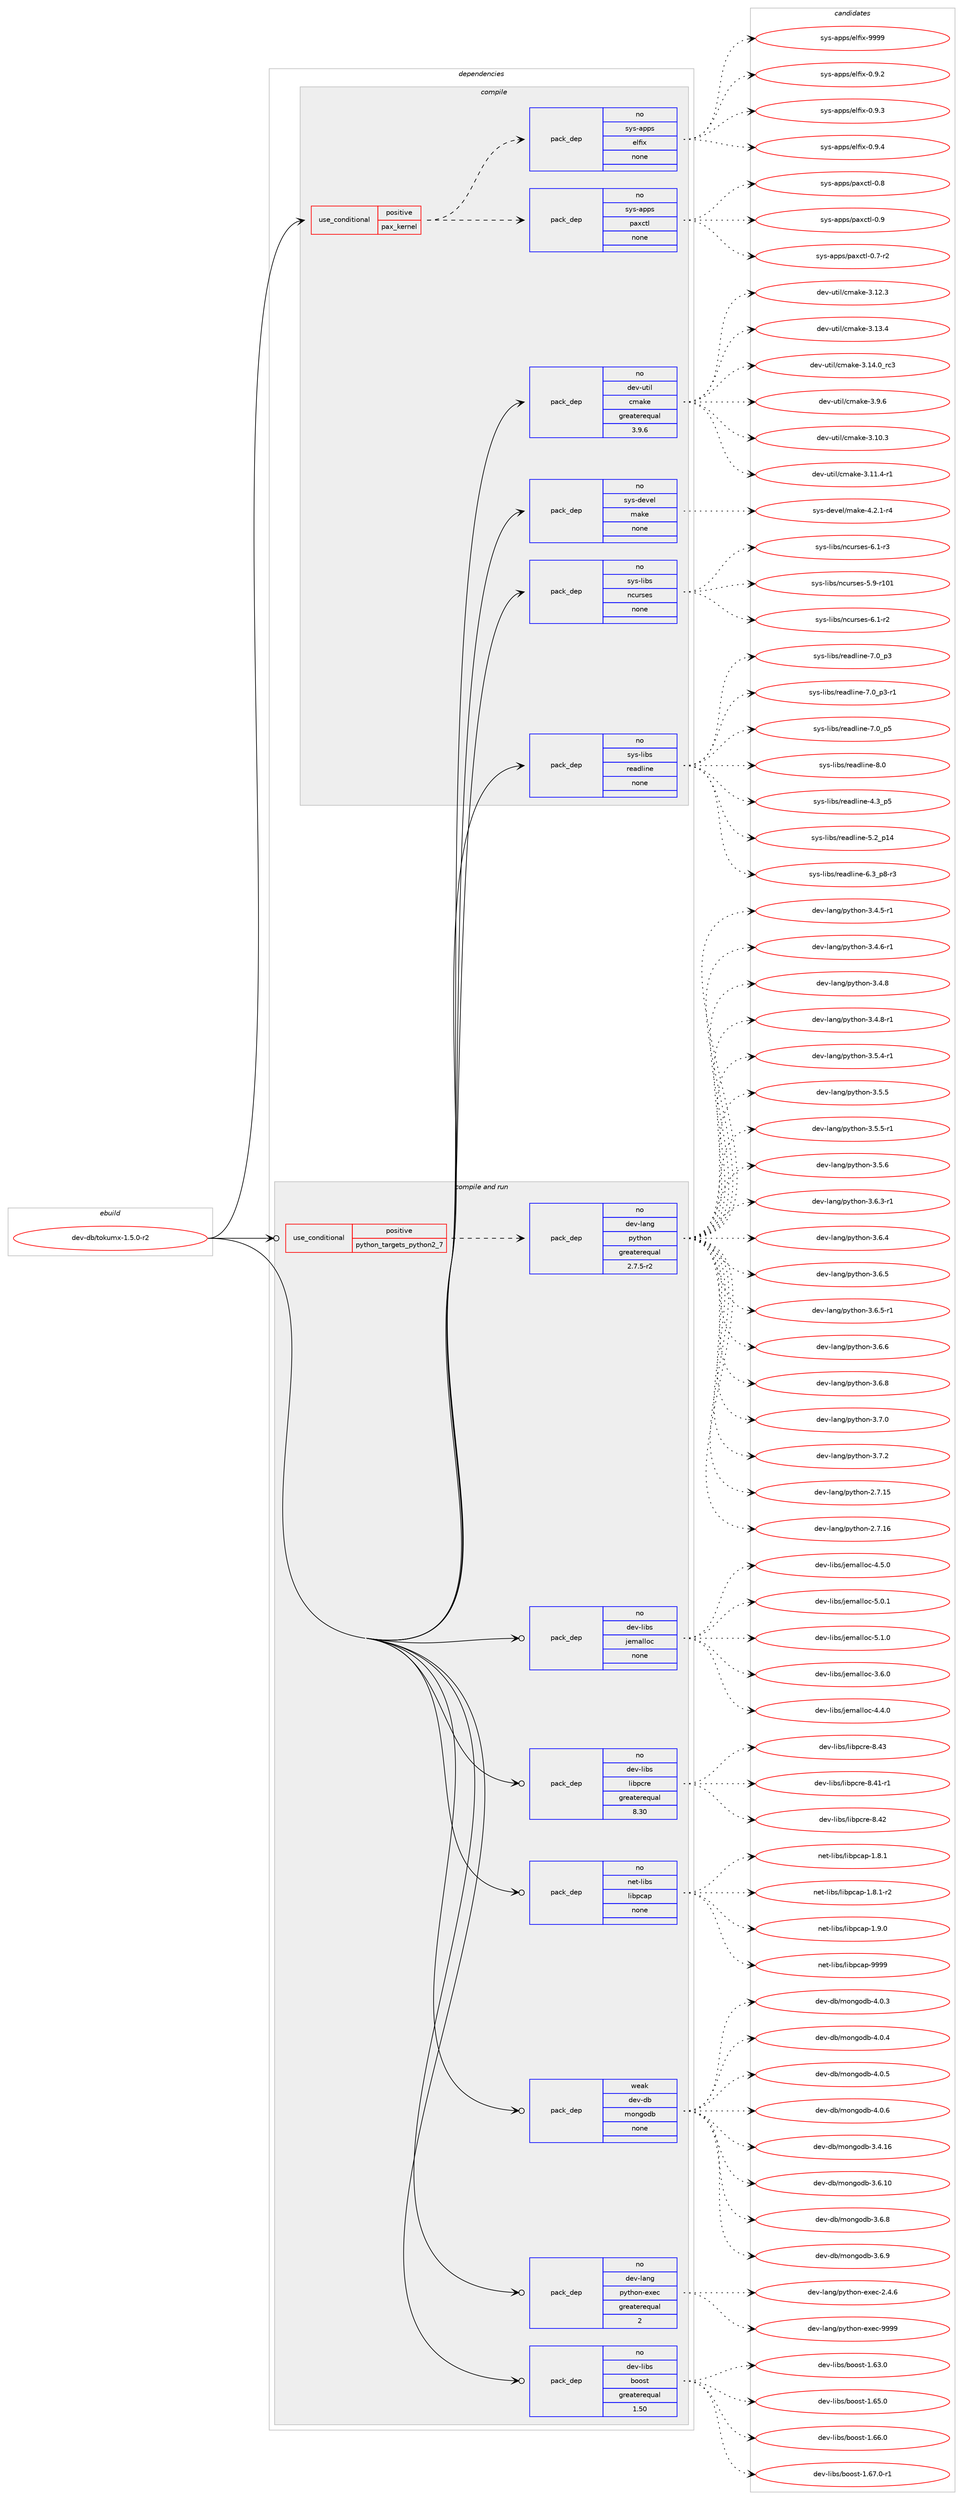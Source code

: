 digraph prolog {

# *************
# Graph options
# *************

newrank=true;
concentrate=true;
compound=true;
graph [rankdir=LR,fontname=Helvetica,fontsize=10,ranksep=1.5];#, ranksep=2.5, nodesep=0.2];
edge  [arrowhead=vee];
node  [fontname=Helvetica,fontsize=10];

# **********
# The ebuild
# **********

subgraph cluster_leftcol {
color=gray;
rank=same;
label=<<i>ebuild</i>>;
id [label="dev-db/tokumx-1.5.0-r2", color=red, width=4, href="../dev-db/tokumx-1.5.0-r2.svg"];
}

# ****************
# The dependencies
# ****************

subgraph cluster_midcol {
color=gray;
label=<<i>dependencies</i>>;
subgraph cluster_compile {
fillcolor="#eeeeee";
style=filled;
label=<<i>compile</i>>;
subgraph cond358114 {
dependency1322995 [label=<<TABLE BORDER="0" CELLBORDER="1" CELLSPACING="0" CELLPADDING="4"><TR><TD ROWSPAN="3" CELLPADDING="10">use_conditional</TD></TR><TR><TD>positive</TD></TR><TR><TD>pax_kernel</TD></TR></TABLE>>, shape=none, color=red];
subgraph pack943897 {
dependency1322996 [label=<<TABLE BORDER="0" CELLBORDER="1" CELLSPACING="0" CELLPADDING="4" WIDTH="220"><TR><TD ROWSPAN="6" CELLPADDING="30">pack_dep</TD></TR><TR><TD WIDTH="110">no</TD></TR><TR><TD>sys-apps</TD></TR><TR><TD>paxctl</TD></TR><TR><TD>none</TD></TR><TR><TD></TD></TR></TABLE>>, shape=none, color=blue];
}
dependency1322995:e -> dependency1322996:w [weight=20,style="dashed",arrowhead="vee"];
subgraph pack943898 {
dependency1322997 [label=<<TABLE BORDER="0" CELLBORDER="1" CELLSPACING="0" CELLPADDING="4" WIDTH="220"><TR><TD ROWSPAN="6" CELLPADDING="30">pack_dep</TD></TR><TR><TD WIDTH="110">no</TD></TR><TR><TD>sys-apps</TD></TR><TR><TD>elfix</TD></TR><TR><TD>none</TD></TR><TR><TD></TD></TR></TABLE>>, shape=none, color=blue];
}
dependency1322995:e -> dependency1322997:w [weight=20,style="dashed",arrowhead="vee"];
}
id:e -> dependency1322995:w [weight=20,style="solid",arrowhead="vee"];
subgraph pack943899 {
dependency1322998 [label=<<TABLE BORDER="0" CELLBORDER="1" CELLSPACING="0" CELLPADDING="4" WIDTH="220"><TR><TD ROWSPAN="6" CELLPADDING="30">pack_dep</TD></TR><TR><TD WIDTH="110">no</TD></TR><TR><TD>dev-util</TD></TR><TR><TD>cmake</TD></TR><TR><TD>greaterequal</TD></TR><TR><TD>3.9.6</TD></TR></TABLE>>, shape=none, color=blue];
}
id:e -> dependency1322998:w [weight=20,style="solid",arrowhead="vee"];
subgraph pack943900 {
dependency1322999 [label=<<TABLE BORDER="0" CELLBORDER="1" CELLSPACING="0" CELLPADDING="4" WIDTH="220"><TR><TD ROWSPAN="6" CELLPADDING="30">pack_dep</TD></TR><TR><TD WIDTH="110">no</TD></TR><TR><TD>sys-devel</TD></TR><TR><TD>make</TD></TR><TR><TD>none</TD></TR><TR><TD></TD></TR></TABLE>>, shape=none, color=blue];
}
id:e -> dependency1322999:w [weight=20,style="solid",arrowhead="vee"];
subgraph pack943901 {
dependency1323000 [label=<<TABLE BORDER="0" CELLBORDER="1" CELLSPACING="0" CELLPADDING="4" WIDTH="220"><TR><TD ROWSPAN="6" CELLPADDING="30">pack_dep</TD></TR><TR><TD WIDTH="110">no</TD></TR><TR><TD>sys-libs</TD></TR><TR><TD>ncurses</TD></TR><TR><TD>none</TD></TR><TR><TD></TD></TR></TABLE>>, shape=none, color=blue];
}
id:e -> dependency1323000:w [weight=20,style="solid",arrowhead="vee"];
subgraph pack943902 {
dependency1323001 [label=<<TABLE BORDER="0" CELLBORDER="1" CELLSPACING="0" CELLPADDING="4" WIDTH="220"><TR><TD ROWSPAN="6" CELLPADDING="30">pack_dep</TD></TR><TR><TD WIDTH="110">no</TD></TR><TR><TD>sys-libs</TD></TR><TR><TD>readline</TD></TR><TR><TD>none</TD></TR><TR><TD></TD></TR></TABLE>>, shape=none, color=blue];
}
id:e -> dependency1323001:w [weight=20,style="solid",arrowhead="vee"];
}
subgraph cluster_compileandrun {
fillcolor="#eeeeee";
style=filled;
label=<<i>compile and run</i>>;
subgraph cond358115 {
dependency1323002 [label=<<TABLE BORDER="0" CELLBORDER="1" CELLSPACING="0" CELLPADDING="4"><TR><TD ROWSPAN="3" CELLPADDING="10">use_conditional</TD></TR><TR><TD>positive</TD></TR><TR><TD>python_targets_python2_7</TD></TR></TABLE>>, shape=none, color=red];
subgraph pack943903 {
dependency1323003 [label=<<TABLE BORDER="0" CELLBORDER="1" CELLSPACING="0" CELLPADDING="4" WIDTH="220"><TR><TD ROWSPAN="6" CELLPADDING="30">pack_dep</TD></TR><TR><TD WIDTH="110">no</TD></TR><TR><TD>dev-lang</TD></TR><TR><TD>python</TD></TR><TR><TD>greaterequal</TD></TR><TR><TD>2.7.5-r2</TD></TR></TABLE>>, shape=none, color=blue];
}
dependency1323002:e -> dependency1323003:w [weight=20,style="dashed",arrowhead="vee"];
}
id:e -> dependency1323002:w [weight=20,style="solid",arrowhead="odotvee"];
subgraph pack943904 {
dependency1323004 [label=<<TABLE BORDER="0" CELLBORDER="1" CELLSPACING="0" CELLPADDING="4" WIDTH="220"><TR><TD ROWSPAN="6" CELLPADDING="30">pack_dep</TD></TR><TR><TD WIDTH="110">no</TD></TR><TR><TD>dev-lang</TD></TR><TR><TD>python-exec</TD></TR><TR><TD>greaterequal</TD></TR><TR><TD>2</TD></TR></TABLE>>, shape=none, color=blue];
}
id:e -> dependency1323004:w [weight=20,style="solid",arrowhead="odotvee"];
subgraph pack943905 {
dependency1323005 [label=<<TABLE BORDER="0" CELLBORDER="1" CELLSPACING="0" CELLPADDING="4" WIDTH="220"><TR><TD ROWSPAN="6" CELLPADDING="30">pack_dep</TD></TR><TR><TD WIDTH="110">no</TD></TR><TR><TD>dev-libs</TD></TR><TR><TD>boost</TD></TR><TR><TD>greaterequal</TD></TR><TR><TD>1.50</TD></TR></TABLE>>, shape=none, color=blue];
}
id:e -> dependency1323005:w [weight=20,style="solid",arrowhead="odotvee"];
subgraph pack943906 {
dependency1323006 [label=<<TABLE BORDER="0" CELLBORDER="1" CELLSPACING="0" CELLPADDING="4" WIDTH="220"><TR><TD ROWSPAN="6" CELLPADDING="30">pack_dep</TD></TR><TR><TD WIDTH="110">no</TD></TR><TR><TD>dev-libs</TD></TR><TR><TD>jemalloc</TD></TR><TR><TD>none</TD></TR><TR><TD></TD></TR></TABLE>>, shape=none, color=blue];
}
id:e -> dependency1323006:w [weight=20,style="solid",arrowhead="odotvee"];
subgraph pack943907 {
dependency1323007 [label=<<TABLE BORDER="0" CELLBORDER="1" CELLSPACING="0" CELLPADDING="4" WIDTH="220"><TR><TD ROWSPAN="6" CELLPADDING="30">pack_dep</TD></TR><TR><TD WIDTH="110">no</TD></TR><TR><TD>dev-libs</TD></TR><TR><TD>libpcre</TD></TR><TR><TD>greaterequal</TD></TR><TR><TD>8.30</TD></TR></TABLE>>, shape=none, color=blue];
}
id:e -> dependency1323007:w [weight=20,style="solid",arrowhead="odotvee"];
subgraph pack943908 {
dependency1323008 [label=<<TABLE BORDER="0" CELLBORDER="1" CELLSPACING="0" CELLPADDING="4" WIDTH="220"><TR><TD ROWSPAN="6" CELLPADDING="30">pack_dep</TD></TR><TR><TD WIDTH="110">no</TD></TR><TR><TD>net-libs</TD></TR><TR><TD>libpcap</TD></TR><TR><TD>none</TD></TR><TR><TD></TD></TR></TABLE>>, shape=none, color=blue];
}
id:e -> dependency1323008:w [weight=20,style="solid",arrowhead="odotvee"];
subgraph pack943909 {
dependency1323009 [label=<<TABLE BORDER="0" CELLBORDER="1" CELLSPACING="0" CELLPADDING="4" WIDTH="220"><TR><TD ROWSPAN="6" CELLPADDING="30">pack_dep</TD></TR><TR><TD WIDTH="110">weak</TD></TR><TR><TD>dev-db</TD></TR><TR><TD>mongodb</TD></TR><TR><TD>none</TD></TR><TR><TD></TD></TR></TABLE>>, shape=none, color=blue];
}
id:e -> dependency1323009:w [weight=20,style="solid",arrowhead="odotvee"];
}
subgraph cluster_run {
fillcolor="#eeeeee";
style=filled;
label=<<i>run</i>>;
}
}

# **************
# The candidates
# **************

subgraph cluster_choices {
rank=same;
color=gray;
label=<<i>candidates</i>>;

subgraph choice943897 {
color=black;
nodesep=1;
choice1151211154597112112115471129712099116108454846554511450 [label="sys-apps/paxctl-0.7-r2", color=red, width=4,href="../sys-apps/paxctl-0.7-r2.svg"];
choice115121115459711211211547112971209911610845484656 [label="sys-apps/paxctl-0.8", color=red, width=4,href="../sys-apps/paxctl-0.8.svg"];
choice115121115459711211211547112971209911610845484657 [label="sys-apps/paxctl-0.9", color=red, width=4,href="../sys-apps/paxctl-0.9.svg"];
dependency1322996:e -> choice1151211154597112112115471129712099116108454846554511450:w [style=dotted,weight="100"];
dependency1322996:e -> choice115121115459711211211547112971209911610845484656:w [style=dotted,weight="100"];
dependency1322996:e -> choice115121115459711211211547112971209911610845484657:w [style=dotted,weight="100"];
}
subgraph choice943898 {
color=black;
nodesep=1;
choice115121115459711211211547101108102105120454846574650 [label="sys-apps/elfix-0.9.2", color=red, width=4,href="../sys-apps/elfix-0.9.2.svg"];
choice115121115459711211211547101108102105120454846574651 [label="sys-apps/elfix-0.9.3", color=red, width=4,href="../sys-apps/elfix-0.9.3.svg"];
choice115121115459711211211547101108102105120454846574652 [label="sys-apps/elfix-0.9.4", color=red, width=4,href="../sys-apps/elfix-0.9.4.svg"];
choice1151211154597112112115471011081021051204557575757 [label="sys-apps/elfix-9999", color=red, width=4,href="../sys-apps/elfix-9999.svg"];
dependency1322997:e -> choice115121115459711211211547101108102105120454846574650:w [style=dotted,weight="100"];
dependency1322997:e -> choice115121115459711211211547101108102105120454846574651:w [style=dotted,weight="100"];
dependency1322997:e -> choice115121115459711211211547101108102105120454846574652:w [style=dotted,weight="100"];
dependency1322997:e -> choice1151211154597112112115471011081021051204557575757:w [style=dotted,weight="100"];
}
subgraph choice943899 {
color=black;
nodesep=1;
choice1001011184511711610510847991099710710145514649484651 [label="dev-util/cmake-3.10.3", color=red, width=4,href="../dev-util/cmake-3.10.3.svg"];
choice10010111845117116105108479910997107101455146494946524511449 [label="dev-util/cmake-3.11.4-r1", color=red, width=4,href="../dev-util/cmake-3.11.4-r1.svg"];
choice1001011184511711610510847991099710710145514649504651 [label="dev-util/cmake-3.12.3", color=red, width=4,href="../dev-util/cmake-3.12.3.svg"];
choice1001011184511711610510847991099710710145514649514652 [label="dev-util/cmake-3.13.4", color=red, width=4,href="../dev-util/cmake-3.13.4.svg"];
choice1001011184511711610510847991099710710145514649524648951149951 [label="dev-util/cmake-3.14.0_rc3", color=red, width=4,href="../dev-util/cmake-3.14.0_rc3.svg"];
choice10010111845117116105108479910997107101455146574654 [label="dev-util/cmake-3.9.6", color=red, width=4,href="../dev-util/cmake-3.9.6.svg"];
dependency1322998:e -> choice1001011184511711610510847991099710710145514649484651:w [style=dotted,weight="100"];
dependency1322998:e -> choice10010111845117116105108479910997107101455146494946524511449:w [style=dotted,weight="100"];
dependency1322998:e -> choice1001011184511711610510847991099710710145514649504651:w [style=dotted,weight="100"];
dependency1322998:e -> choice1001011184511711610510847991099710710145514649514652:w [style=dotted,weight="100"];
dependency1322998:e -> choice1001011184511711610510847991099710710145514649524648951149951:w [style=dotted,weight="100"];
dependency1322998:e -> choice10010111845117116105108479910997107101455146574654:w [style=dotted,weight="100"];
}
subgraph choice943900 {
color=black;
nodesep=1;
choice1151211154510010111810110847109971071014552465046494511452 [label="sys-devel/make-4.2.1-r4", color=red, width=4,href="../sys-devel/make-4.2.1-r4.svg"];
dependency1322999:e -> choice1151211154510010111810110847109971071014552465046494511452:w [style=dotted,weight="100"];
}
subgraph choice943901 {
color=black;
nodesep=1;
choice115121115451081059811547110991171141151011154553465745114494849 [label="sys-libs/ncurses-5.9-r101", color=red, width=4,href="../sys-libs/ncurses-5.9-r101.svg"];
choice11512111545108105981154711099117114115101115455446494511450 [label="sys-libs/ncurses-6.1-r2", color=red, width=4,href="../sys-libs/ncurses-6.1-r2.svg"];
choice11512111545108105981154711099117114115101115455446494511451 [label="sys-libs/ncurses-6.1-r3", color=red, width=4,href="../sys-libs/ncurses-6.1-r3.svg"];
dependency1323000:e -> choice115121115451081059811547110991171141151011154553465745114494849:w [style=dotted,weight="100"];
dependency1323000:e -> choice11512111545108105981154711099117114115101115455446494511450:w [style=dotted,weight="100"];
dependency1323000:e -> choice11512111545108105981154711099117114115101115455446494511451:w [style=dotted,weight="100"];
}
subgraph choice943902 {
color=black;
nodesep=1;
choice11512111545108105981154711410197100108105110101455246519511253 [label="sys-libs/readline-4.3_p5", color=red, width=4,href="../sys-libs/readline-4.3_p5.svg"];
choice1151211154510810598115471141019710010810511010145534650951124952 [label="sys-libs/readline-5.2_p14", color=red, width=4,href="../sys-libs/readline-5.2_p14.svg"];
choice115121115451081059811547114101971001081051101014554465195112564511451 [label="sys-libs/readline-6.3_p8-r3", color=red, width=4,href="../sys-libs/readline-6.3_p8-r3.svg"];
choice11512111545108105981154711410197100108105110101455546489511251 [label="sys-libs/readline-7.0_p3", color=red, width=4,href="../sys-libs/readline-7.0_p3.svg"];
choice115121115451081059811547114101971001081051101014555464895112514511449 [label="sys-libs/readline-7.0_p3-r1", color=red, width=4,href="../sys-libs/readline-7.0_p3-r1.svg"];
choice11512111545108105981154711410197100108105110101455546489511253 [label="sys-libs/readline-7.0_p5", color=red, width=4,href="../sys-libs/readline-7.0_p5.svg"];
choice1151211154510810598115471141019710010810511010145564648 [label="sys-libs/readline-8.0", color=red, width=4,href="../sys-libs/readline-8.0.svg"];
dependency1323001:e -> choice11512111545108105981154711410197100108105110101455246519511253:w [style=dotted,weight="100"];
dependency1323001:e -> choice1151211154510810598115471141019710010810511010145534650951124952:w [style=dotted,weight="100"];
dependency1323001:e -> choice115121115451081059811547114101971001081051101014554465195112564511451:w [style=dotted,weight="100"];
dependency1323001:e -> choice11512111545108105981154711410197100108105110101455546489511251:w [style=dotted,weight="100"];
dependency1323001:e -> choice115121115451081059811547114101971001081051101014555464895112514511449:w [style=dotted,weight="100"];
dependency1323001:e -> choice11512111545108105981154711410197100108105110101455546489511253:w [style=dotted,weight="100"];
dependency1323001:e -> choice1151211154510810598115471141019710010810511010145564648:w [style=dotted,weight="100"];
}
subgraph choice943903 {
color=black;
nodesep=1;
choice10010111845108971101034711212111610411111045504655464953 [label="dev-lang/python-2.7.15", color=red, width=4,href="../dev-lang/python-2.7.15.svg"];
choice10010111845108971101034711212111610411111045504655464954 [label="dev-lang/python-2.7.16", color=red, width=4,href="../dev-lang/python-2.7.16.svg"];
choice1001011184510897110103471121211161041111104551465246534511449 [label="dev-lang/python-3.4.5-r1", color=red, width=4,href="../dev-lang/python-3.4.5-r1.svg"];
choice1001011184510897110103471121211161041111104551465246544511449 [label="dev-lang/python-3.4.6-r1", color=red, width=4,href="../dev-lang/python-3.4.6-r1.svg"];
choice100101118451089711010347112121116104111110455146524656 [label="dev-lang/python-3.4.8", color=red, width=4,href="../dev-lang/python-3.4.8.svg"];
choice1001011184510897110103471121211161041111104551465246564511449 [label="dev-lang/python-3.4.8-r1", color=red, width=4,href="../dev-lang/python-3.4.8-r1.svg"];
choice1001011184510897110103471121211161041111104551465346524511449 [label="dev-lang/python-3.5.4-r1", color=red, width=4,href="../dev-lang/python-3.5.4-r1.svg"];
choice100101118451089711010347112121116104111110455146534653 [label="dev-lang/python-3.5.5", color=red, width=4,href="../dev-lang/python-3.5.5.svg"];
choice1001011184510897110103471121211161041111104551465346534511449 [label="dev-lang/python-3.5.5-r1", color=red, width=4,href="../dev-lang/python-3.5.5-r1.svg"];
choice100101118451089711010347112121116104111110455146534654 [label="dev-lang/python-3.5.6", color=red, width=4,href="../dev-lang/python-3.5.6.svg"];
choice1001011184510897110103471121211161041111104551465446514511449 [label="dev-lang/python-3.6.3-r1", color=red, width=4,href="../dev-lang/python-3.6.3-r1.svg"];
choice100101118451089711010347112121116104111110455146544652 [label="dev-lang/python-3.6.4", color=red, width=4,href="../dev-lang/python-3.6.4.svg"];
choice100101118451089711010347112121116104111110455146544653 [label="dev-lang/python-3.6.5", color=red, width=4,href="../dev-lang/python-3.6.5.svg"];
choice1001011184510897110103471121211161041111104551465446534511449 [label="dev-lang/python-3.6.5-r1", color=red, width=4,href="../dev-lang/python-3.6.5-r1.svg"];
choice100101118451089711010347112121116104111110455146544654 [label="dev-lang/python-3.6.6", color=red, width=4,href="../dev-lang/python-3.6.6.svg"];
choice100101118451089711010347112121116104111110455146544656 [label="dev-lang/python-3.6.8", color=red, width=4,href="../dev-lang/python-3.6.8.svg"];
choice100101118451089711010347112121116104111110455146554648 [label="dev-lang/python-3.7.0", color=red, width=4,href="../dev-lang/python-3.7.0.svg"];
choice100101118451089711010347112121116104111110455146554650 [label="dev-lang/python-3.7.2", color=red, width=4,href="../dev-lang/python-3.7.2.svg"];
dependency1323003:e -> choice10010111845108971101034711212111610411111045504655464953:w [style=dotted,weight="100"];
dependency1323003:e -> choice10010111845108971101034711212111610411111045504655464954:w [style=dotted,weight="100"];
dependency1323003:e -> choice1001011184510897110103471121211161041111104551465246534511449:w [style=dotted,weight="100"];
dependency1323003:e -> choice1001011184510897110103471121211161041111104551465246544511449:w [style=dotted,weight="100"];
dependency1323003:e -> choice100101118451089711010347112121116104111110455146524656:w [style=dotted,weight="100"];
dependency1323003:e -> choice1001011184510897110103471121211161041111104551465246564511449:w [style=dotted,weight="100"];
dependency1323003:e -> choice1001011184510897110103471121211161041111104551465346524511449:w [style=dotted,weight="100"];
dependency1323003:e -> choice100101118451089711010347112121116104111110455146534653:w [style=dotted,weight="100"];
dependency1323003:e -> choice1001011184510897110103471121211161041111104551465346534511449:w [style=dotted,weight="100"];
dependency1323003:e -> choice100101118451089711010347112121116104111110455146534654:w [style=dotted,weight="100"];
dependency1323003:e -> choice1001011184510897110103471121211161041111104551465446514511449:w [style=dotted,weight="100"];
dependency1323003:e -> choice100101118451089711010347112121116104111110455146544652:w [style=dotted,weight="100"];
dependency1323003:e -> choice100101118451089711010347112121116104111110455146544653:w [style=dotted,weight="100"];
dependency1323003:e -> choice1001011184510897110103471121211161041111104551465446534511449:w [style=dotted,weight="100"];
dependency1323003:e -> choice100101118451089711010347112121116104111110455146544654:w [style=dotted,weight="100"];
dependency1323003:e -> choice100101118451089711010347112121116104111110455146544656:w [style=dotted,weight="100"];
dependency1323003:e -> choice100101118451089711010347112121116104111110455146554648:w [style=dotted,weight="100"];
dependency1323003:e -> choice100101118451089711010347112121116104111110455146554650:w [style=dotted,weight="100"];
}
subgraph choice943904 {
color=black;
nodesep=1;
choice1001011184510897110103471121211161041111104510112010199455046524654 [label="dev-lang/python-exec-2.4.6", color=red, width=4,href="../dev-lang/python-exec-2.4.6.svg"];
choice10010111845108971101034711212111610411111045101120101994557575757 [label="dev-lang/python-exec-9999", color=red, width=4,href="../dev-lang/python-exec-9999.svg"];
dependency1323004:e -> choice1001011184510897110103471121211161041111104510112010199455046524654:w [style=dotted,weight="100"];
dependency1323004:e -> choice10010111845108971101034711212111610411111045101120101994557575757:w [style=dotted,weight="100"];
}
subgraph choice943905 {
color=black;
nodesep=1;
choice1001011184510810598115479811111111511645494654514648 [label="dev-libs/boost-1.63.0", color=red, width=4,href="../dev-libs/boost-1.63.0.svg"];
choice1001011184510810598115479811111111511645494654534648 [label="dev-libs/boost-1.65.0", color=red, width=4,href="../dev-libs/boost-1.65.0.svg"];
choice1001011184510810598115479811111111511645494654544648 [label="dev-libs/boost-1.66.0", color=red, width=4,href="../dev-libs/boost-1.66.0.svg"];
choice10010111845108105981154798111111115116454946545546484511449 [label="dev-libs/boost-1.67.0-r1", color=red, width=4,href="../dev-libs/boost-1.67.0-r1.svg"];
dependency1323005:e -> choice1001011184510810598115479811111111511645494654514648:w [style=dotted,weight="100"];
dependency1323005:e -> choice1001011184510810598115479811111111511645494654534648:w [style=dotted,weight="100"];
dependency1323005:e -> choice1001011184510810598115479811111111511645494654544648:w [style=dotted,weight="100"];
dependency1323005:e -> choice10010111845108105981154798111111115116454946545546484511449:w [style=dotted,weight="100"];
}
subgraph choice943906 {
color=black;
nodesep=1;
choice1001011184510810598115471061011099710810811199455146544648 [label="dev-libs/jemalloc-3.6.0", color=red, width=4,href="../dev-libs/jemalloc-3.6.0.svg"];
choice1001011184510810598115471061011099710810811199455246524648 [label="dev-libs/jemalloc-4.4.0", color=red, width=4,href="../dev-libs/jemalloc-4.4.0.svg"];
choice1001011184510810598115471061011099710810811199455246534648 [label="dev-libs/jemalloc-4.5.0", color=red, width=4,href="../dev-libs/jemalloc-4.5.0.svg"];
choice1001011184510810598115471061011099710810811199455346484649 [label="dev-libs/jemalloc-5.0.1", color=red, width=4,href="../dev-libs/jemalloc-5.0.1.svg"];
choice1001011184510810598115471061011099710810811199455346494648 [label="dev-libs/jemalloc-5.1.0", color=red, width=4,href="../dev-libs/jemalloc-5.1.0.svg"];
dependency1323006:e -> choice1001011184510810598115471061011099710810811199455146544648:w [style=dotted,weight="100"];
dependency1323006:e -> choice1001011184510810598115471061011099710810811199455246524648:w [style=dotted,weight="100"];
dependency1323006:e -> choice1001011184510810598115471061011099710810811199455246534648:w [style=dotted,weight="100"];
dependency1323006:e -> choice1001011184510810598115471061011099710810811199455346484649:w [style=dotted,weight="100"];
dependency1323006:e -> choice1001011184510810598115471061011099710810811199455346494648:w [style=dotted,weight="100"];
}
subgraph choice943907 {
color=black;
nodesep=1;
choice100101118451081059811547108105981129911410145564652494511449 [label="dev-libs/libpcre-8.41-r1", color=red, width=4,href="../dev-libs/libpcre-8.41-r1.svg"];
choice10010111845108105981154710810598112991141014556465250 [label="dev-libs/libpcre-8.42", color=red, width=4,href="../dev-libs/libpcre-8.42.svg"];
choice10010111845108105981154710810598112991141014556465251 [label="dev-libs/libpcre-8.43", color=red, width=4,href="../dev-libs/libpcre-8.43.svg"];
dependency1323007:e -> choice100101118451081059811547108105981129911410145564652494511449:w [style=dotted,weight="100"];
dependency1323007:e -> choice10010111845108105981154710810598112991141014556465250:w [style=dotted,weight="100"];
dependency1323007:e -> choice10010111845108105981154710810598112991141014556465251:w [style=dotted,weight="100"];
}
subgraph choice943908 {
color=black;
nodesep=1;
choice110101116451081059811547108105981129997112454946564649 [label="net-libs/libpcap-1.8.1", color=red, width=4,href="../net-libs/libpcap-1.8.1.svg"];
choice1101011164510810598115471081059811299971124549465646494511450 [label="net-libs/libpcap-1.8.1-r2", color=red, width=4,href="../net-libs/libpcap-1.8.1-r2.svg"];
choice110101116451081059811547108105981129997112454946574648 [label="net-libs/libpcap-1.9.0", color=red, width=4,href="../net-libs/libpcap-1.9.0.svg"];
choice1101011164510810598115471081059811299971124557575757 [label="net-libs/libpcap-9999", color=red, width=4,href="../net-libs/libpcap-9999.svg"];
dependency1323008:e -> choice110101116451081059811547108105981129997112454946564649:w [style=dotted,weight="100"];
dependency1323008:e -> choice1101011164510810598115471081059811299971124549465646494511450:w [style=dotted,weight="100"];
dependency1323008:e -> choice110101116451081059811547108105981129997112454946574648:w [style=dotted,weight="100"];
dependency1323008:e -> choice1101011164510810598115471081059811299971124557575757:w [style=dotted,weight="100"];
}
subgraph choice943909 {
color=black;
nodesep=1;
choice1001011184510098471091111101031111009845514652464954 [label="dev-db/mongodb-3.4.16", color=red, width=4,href="../dev-db/mongodb-3.4.16.svg"];
choice1001011184510098471091111101031111009845514654464948 [label="dev-db/mongodb-3.6.10", color=red, width=4,href="../dev-db/mongodb-3.6.10.svg"];
choice10010111845100984710911111010311110098455146544656 [label="dev-db/mongodb-3.6.8", color=red, width=4,href="../dev-db/mongodb-3.6.8.svg"];
choice10010111845100984710911111010311110098455146544657 [label="dev-db/mongodb-3.6.9", color=red, width=4,href="../dev-db/mongodb-3.6.9.svg"];
choice10010111845100984710911111010311110098455246484651 [label="dev-db/mongodb-4.0.3", color=red, width=4,href="../dev-db/mongodb-4.0.3.svg"];
choice10010111845100984710911111010311110098455246484652 [label="dev-db/mongodb-4.0.4", color=red, width=4,href="../dev-db/mongodb-4.0.4.svg"];
choice10010111845100984710911111010311110098455246484653 [label="dev-db/mongodb-4.0.5", color=red, width=4,href="../dev-db/mongodb-4.0.5.svg"];
choice10010111845100984710911111010311110098455246484654 [label="dev-db/mongodb-4.0.6", color=red, width=4,href="../dev-db/mongodb-4.0.6.svg"];
dependency1323009:e -> choice1001011184510098471091111101031111009845514652464954:w [style=dotted,weight="100"];
dependency1323009:e -> choice1001011184510098471091111101031111009845514654464948:w [style=dotted,weight="100"];
dependency1323009:e -> choice10010111845100984710911111010311110098455146544656:w [style=dotted,weight="100"];
dependency1323009:e -> choice10010111845100984710911111010311110098455146544657:w [style=dotted,weight="100"];
dependency1323009:e -> choice10010111845100984710911111010311110098455246484651:w [style=dotted,weight="100"];
dependency1323009:e -> choice10010111845100984710911111010311110098455246484652:w [style=dotted,weight="100"];
dependency1323009:e -> choice10010111845100984710911111010311110098455246484653:w [style=dotted,weight="100"];
dependency1323009:e -> choice10010111845100984710911111010311110098455246484654:w [style=dotted,weight="100"];
}
}

}
